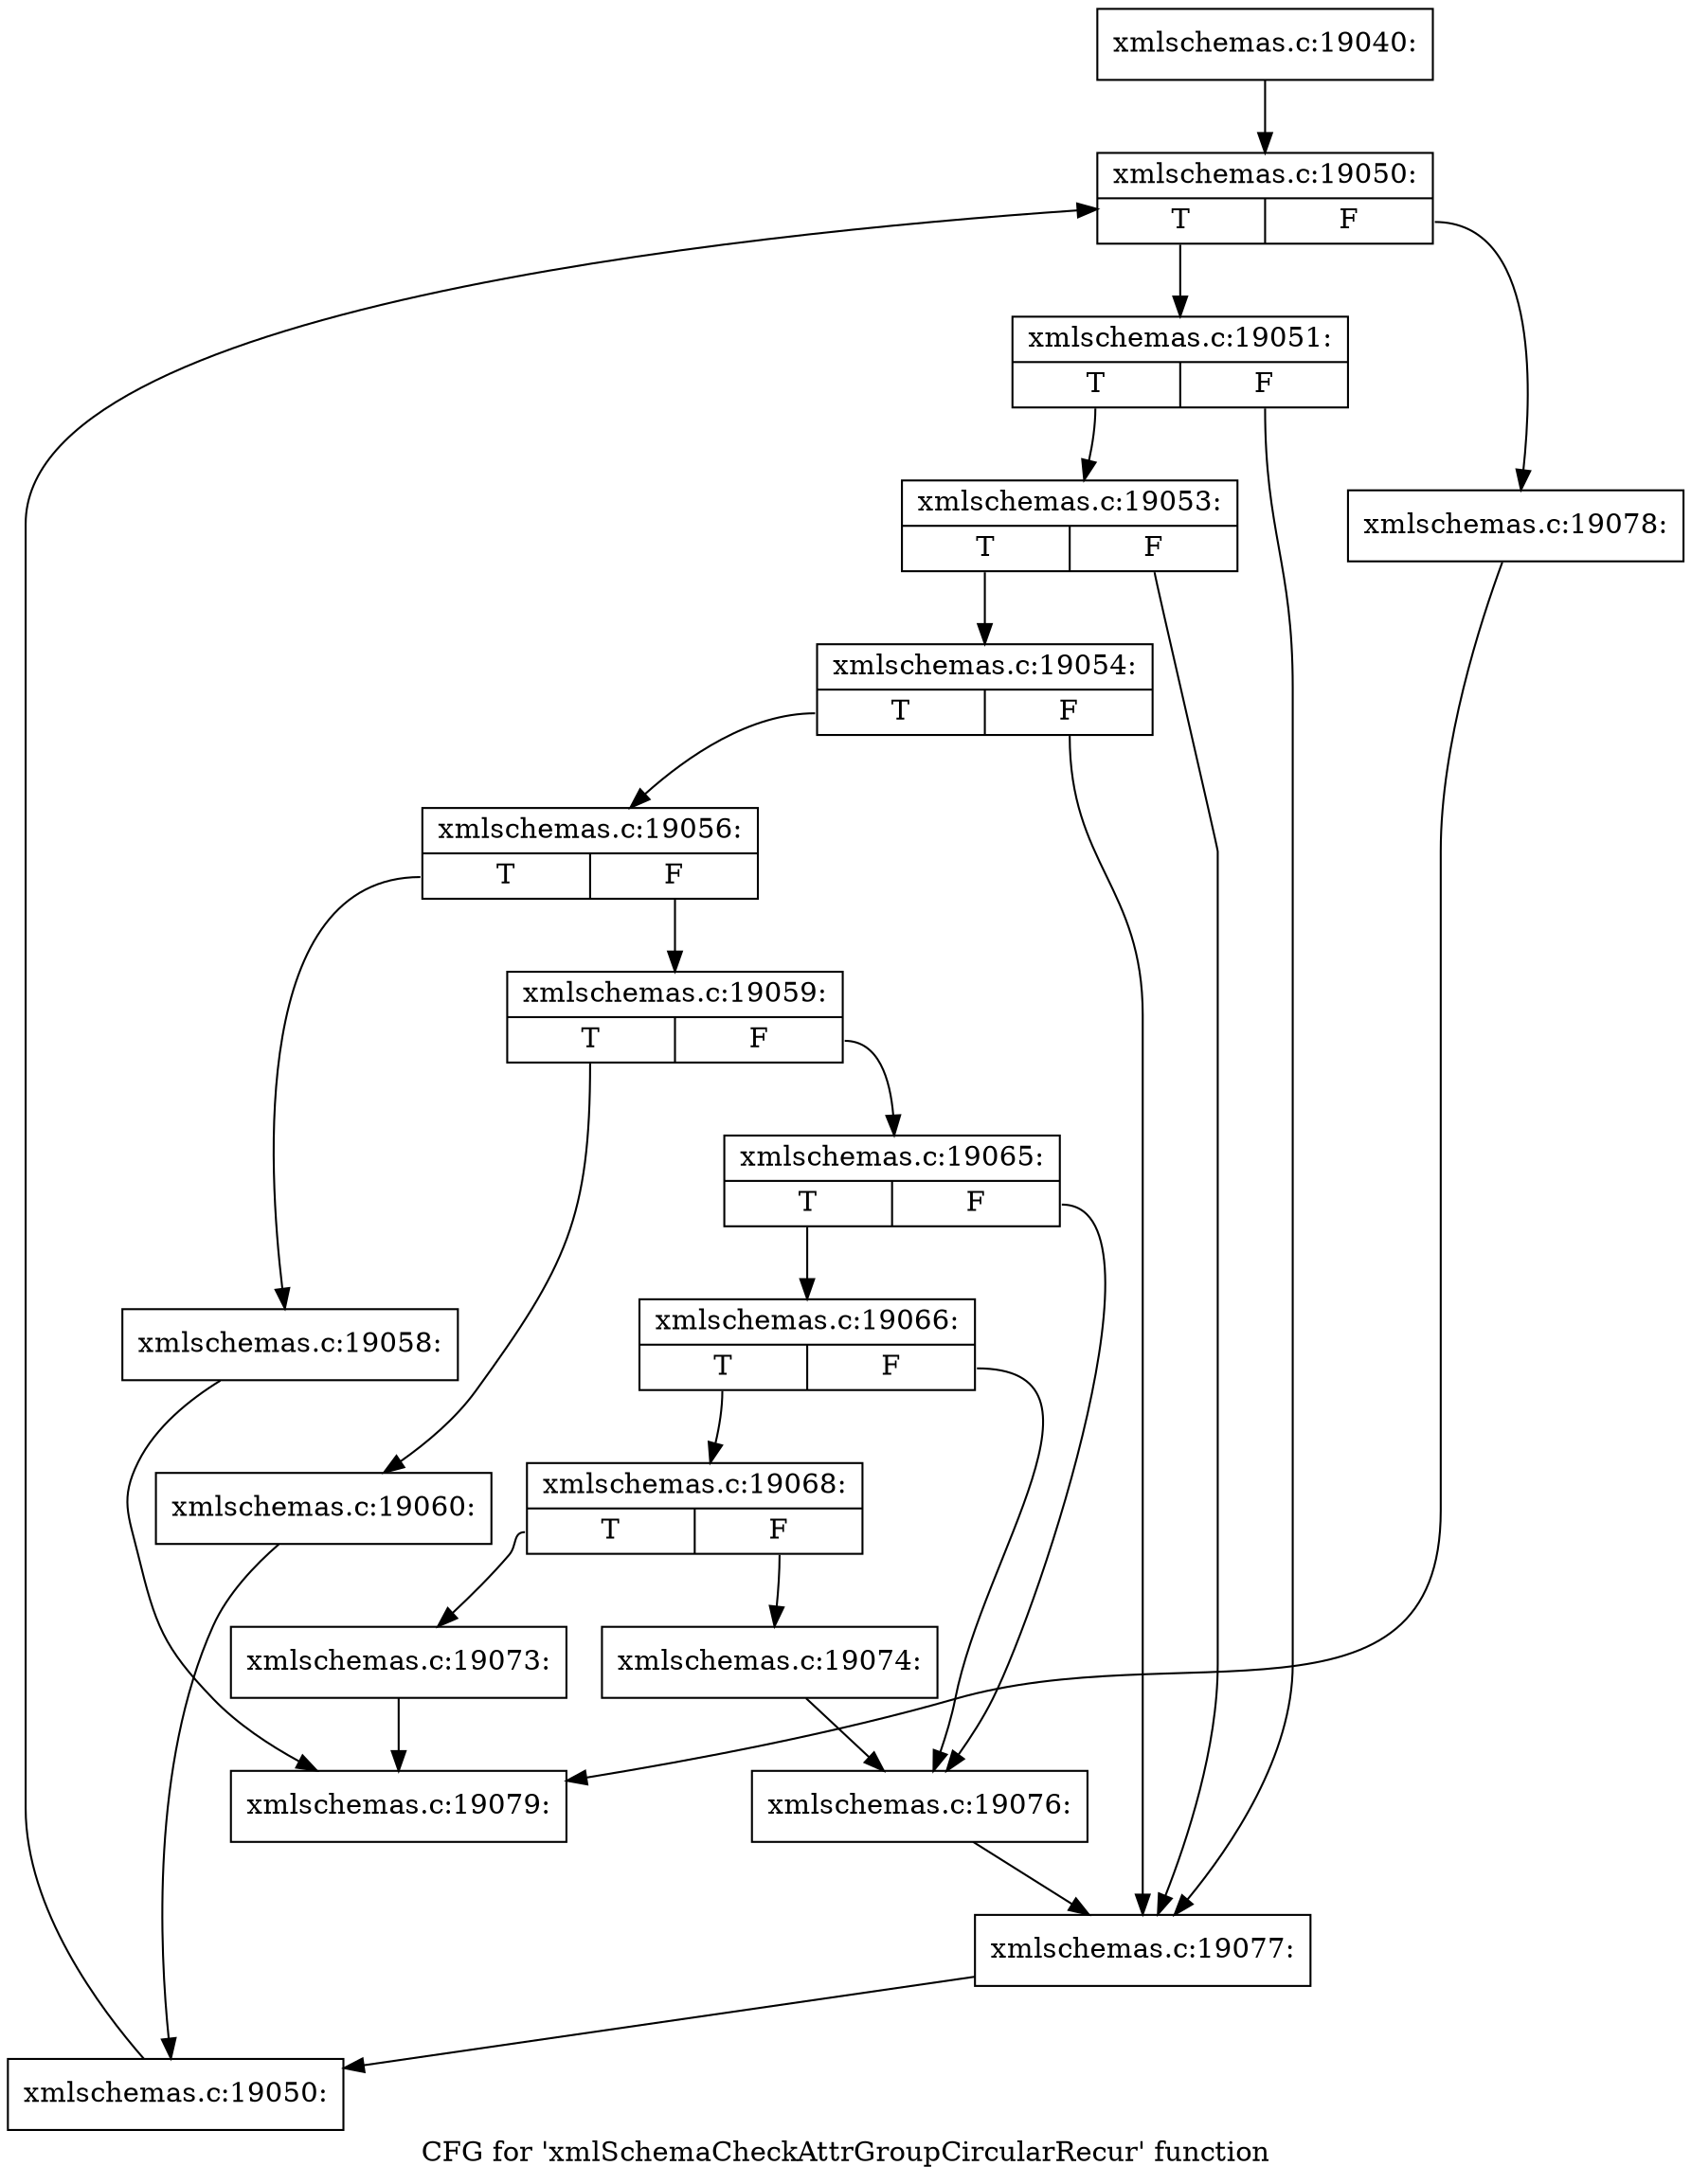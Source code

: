 digraph "CFG for 'xmlSchemaCheckAttrGroupCircularRecur' function" {
	label="CFG for 'xmlSchemaCheckAttrGroupCircularRecur' function";

	Node0x50d4510 [shape=record,label="{xmlschemas.c:19040:}"];
	Node0x50d4510 -> Node0x50d9370;
	Node0x50d9370 [shape=record,label="{xmlschemas.c:19050:|{<s0>T|<s1>F}}"];
	Node0x50d9370:s0 -> Node0x50d9650;
	Node0x50d9370:s1 -> Node0x50d91d0;
	Node0x50d9650 [shape=record,label="{xmlschemas.c:19051:|{<s0>T|<s1>F}}"];
	Node0x50d9650:s0 -> Node0x50da040;
	Node0x50d9650:s1 -> Node0x50d9f70;
	Node0x50da040 [shape=record,label="{xmlschemas.c:19053:|{<s0>T|<s1>F}}"];
	Node0x50da040:s0 -> Node0x50d9fc0;
	Node0x50da040:s1 -> Node0x50d9f70;
	Node0x50d9fc0 [shape=record,label="{xmlschemas.c:19054:|{<s0>T|<s1>F}}"];
	Node0x50d9fc0:s0 -> Node0x50d9f20;
	Node0x50d9fc0:s1 -> Node0x50d9f70;
	Node0x50d9f20 [shape=record,label="{xmlschemas.c:19056:|{<s0>T|<s1>F}}"];
	Node0x50d9f20:s0 -> Node0x50dae90;
	Node0x50d9f20:s1 -> Node0x50daee0;
	Node0x50dae90 [shape=record,label="{xmlschemas.c:19058:}"];
	Node0x50dae90 -> Node0x50d4a70;
	Node0x50daee0 [shape=record,label="{xmlschemas.c:19059:|{<s0>T|<s1>F}}"];
	Node0x50daee0:s0 -> Node0x50db430;
	Node0x50daee0:s1 -> Node0x50db480;
	Node0x50db430 [shape=record,label="{xmlschemas.c:19060:}"];
	Node0x50db430 -> Node0x50d95c0;
	Node0x50db480 [shape=record,label="{xmlschemas.c:19065:|{<s0>T|<s1>F}}"];
	Node0x50db480:s0 -> Node0x50dba80;
	Node0x50db480:s1 -> Node0x50dba30;
	Node0x50dba80 [shape=record,label="{xmlschemas.c:19066:|{<s0>T|<s1>F}}"];
	Node0x50dba80:s0 -> Node0x50db9e0;
	Node0x50dba80:s1 -> Node0x50dba30;
	Node0x50db9e0 [shape=record,label="{xmlschemas.c:19068:|{<s0>T|<s1>F}}"];
	Node0x50db9e0:s0 -> Node0x50dcd90;
	Node0x50db9e0:s1 -> Node0x50dcde0;
	Node0x50dcd90 [shape=record,label="{xmlschemas.c:19073:}"];
	Node0x50dcd90 -> Node0x50d4a70;
	Node0x50dcde0 [shape=record,label="{xmlschemas.c:19074:}"];
	Node0x50dcde0 -> Node0x50dba30;
	Node0x50dba30 [shape=record,label="{xmlschemas.c:19076:}"];
	Node0x50dba30 -> Node0x50d9f70;
	Node0x50d9f70 [shape=record,label="{xmlschemas.c:19077:}"];
	Node0x50d9f70 -> Node0x50d95c0;
	Node0x50d95c0 [shape=record,label="{xmlschemas.c:19050:}"];
	Node0x50d95c0 -> Node0x50d9370;
	Node0x50d91d0 [shape=record,label="{xmlschemas.c:19078:}"];
	Node0x50d91d0 -> Node0x50d4a70;
	Node0x50d4a70 [shape=record,label="{xmlschemas.c:19079:}"];
}
